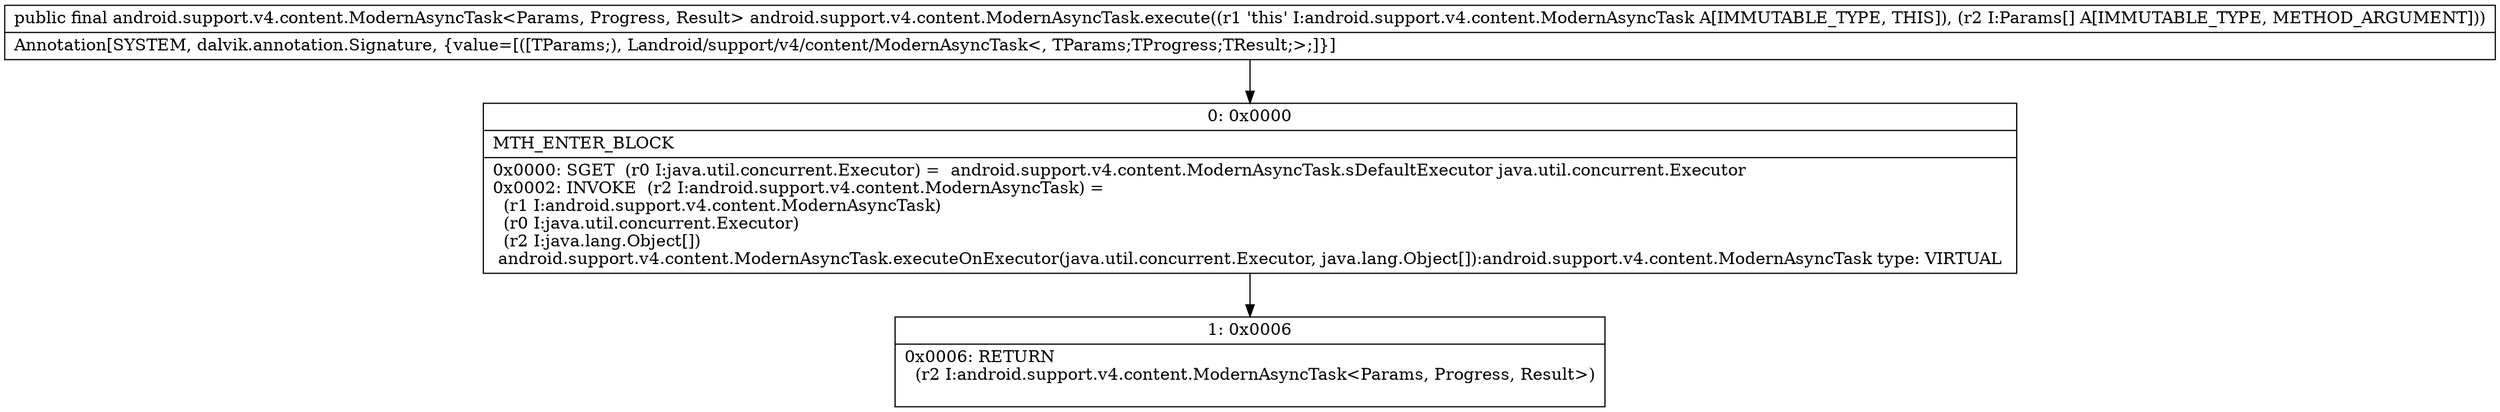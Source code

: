 digraph "CFG forandroid.support.v4.content.ModernAsyncTask.execute([Ljava\/lang\/Object;)Landroid\/support\/v4\/content\/ModernAsyncTask;" {
Node_0 [shape=record,label="{0\:\ 0x0000|MTH_ENTER_BLOCK\l|0x0000: SGET  (r0 I:java.util.concurrent.Executor) =  android.support.v4.content.ModernAsyncTask.sDefaultExecutor java.util.concurrent.Executor \l0x0002: INVOKE  (r2 I:android.support.v4.content.ModernAsyncTask) = \l  (r1 I:android.support.v4.content.ModernAsyncTask)\l  (r0 I:java.util.concurrent.Executor)\l  (r2 I:java.lang.Object[])\l android.support.v4.content.ModernAsyncTask.executeOnExecutor(java.util.concurrent.Executor, java.lang.Object[]):android.support.v4.content.ModernAsyncTask type: VIRTUAL \l}"];
Node_1 [shape=record,label="{1\:\ 0x0006|0x0006: RETURN  \l  (r2 I:android.support.v4.content.ModernAsyncTask\<Params, Progress, Result\>)\l \l}"];
MethodNode[shape=record,label="{public final android.support.v4.content.ModernAsyncTask\<Params, Progress, Result\> android.support.v4.content.ModernAsyncTask.execute((r1 'this' I:android.support.v4.content.ModernAsyncTask A[IMMUTABLE_TYPE, THIS]), (r2 I:Params[] A[IMMUTABLE_TYPE, METHOD_ARGUMENT]))  | Annotation[SYSTEM, dalvik.annotation.Signature, \{value=[([TParams;), Landroid\/support\/v4\/content\/ModernAsyncTask\<, TParams;TProgress;TResult;\>;]\}]\l}"];
MethodNode -> Node_0;
Node_0 -> Node_1;
}


